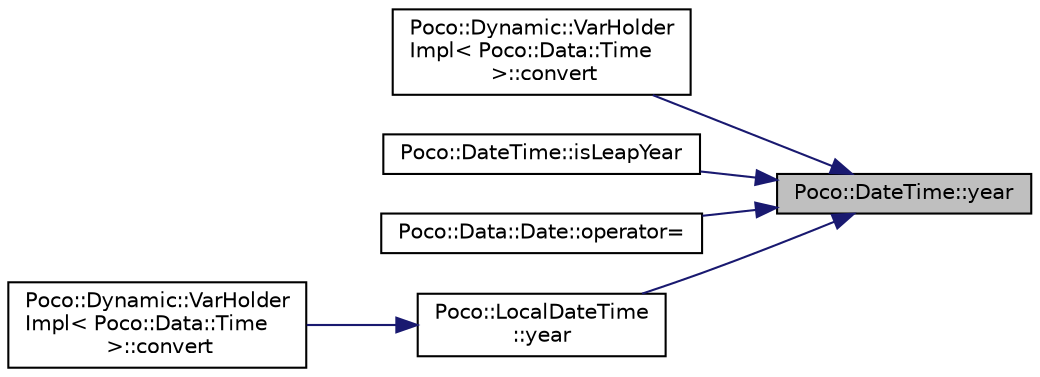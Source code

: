 digraph "Poco::DateTime::year"
{
 // LATEX_PDF_SIZE
  edge [fontname="Helvetica",fontsize="10",labelfontname="Helvetica",labelfontsize="10"];
  node [fontname="Helvetica",fontsize="10",shape=record];
  rankdir="RL";
  Node1 [label="Poco::DateTime::year",height=0.2,width=0.4,color="black", fillcolor="grey75", style="filled", fontcolor="black",tooltip="Swaps the DateTime with another one."];
  Node1 -> Node2 [dir="back",color="midnightblue",fontsize="10",style="solid"];
  Node2 [label="Poco::Dynamic::VarHolder\lImpl\< Poco::Data::Time\l \>::convert",height=0.2,width=0.4,color="black", fillcolor="white", style="filled",URL="$classPoco_1_1Dynamic_1_1VarHolderImpl_3_01Poco_1_1Data_1_1Time_01_4.html#a1ed346fb20f66ba1653732f02486f8ed",tooltip=" "];
  Node1 -> Node3 [dir="back",color="midnightblue",fontsize="10",style="solid"];
  Node3 [label="Poco::DateTime::isLeapYear",height=0.2,width=0.4,color="black", fillcolor="white", style="filled",URL="$classPoco_1_1DateTime.html#a1b534e0f560f8609bbcbc718b4fbd719",tooltip="Converts a UTC time into a local time, by applying the given time zone differential."];
  Node1 -> Node4 [dir="back",color="midnightblue",fontsize="10",style="solid"];
  Node4 [label="Poco::Data::Date::operator=",height=0.2,width=0.4,color="black", fillcolor="white", style="filled",URL="$classPoco_1_1Data_1_1Date.html#a14293ac461a027cba9c3e0536b98fef7",tooltip="Assignment operator for Date."];
  Node1 -> Node5 [dir="back",color="midnightblue",fontsize="10",style="solid"];
  Node5 [label="Poco::LocalDateTime\l::year",height=0.2,width=0.4,color="black", fillcolor="white", style="filled",URL="$classPoco_1_1LocalDateTime.html#ab89918f5265119ef42bf247f253f94ed",tooltip="Swaps the LocalDateTime with another one."];
  Node5 -> Node6 [dir="back",color="midnightblue",fontsize="10",style="solid"];
  Node6 [label="Poco::Dynamic::VarHolder\lImpl\< Poco::Data::Time\l \>::convert",height=0.2,width=0.4,color="black", fillcolor="white", style="filled",URL="$classPoco_1_1Dynamic_1_1VarHolderImpl_3_01Poco_1_1Data_1_1Time_01_4.html#adfefc833eb7e8bf78a1b3c264e4d9e1e",tooltip=" "];
}
